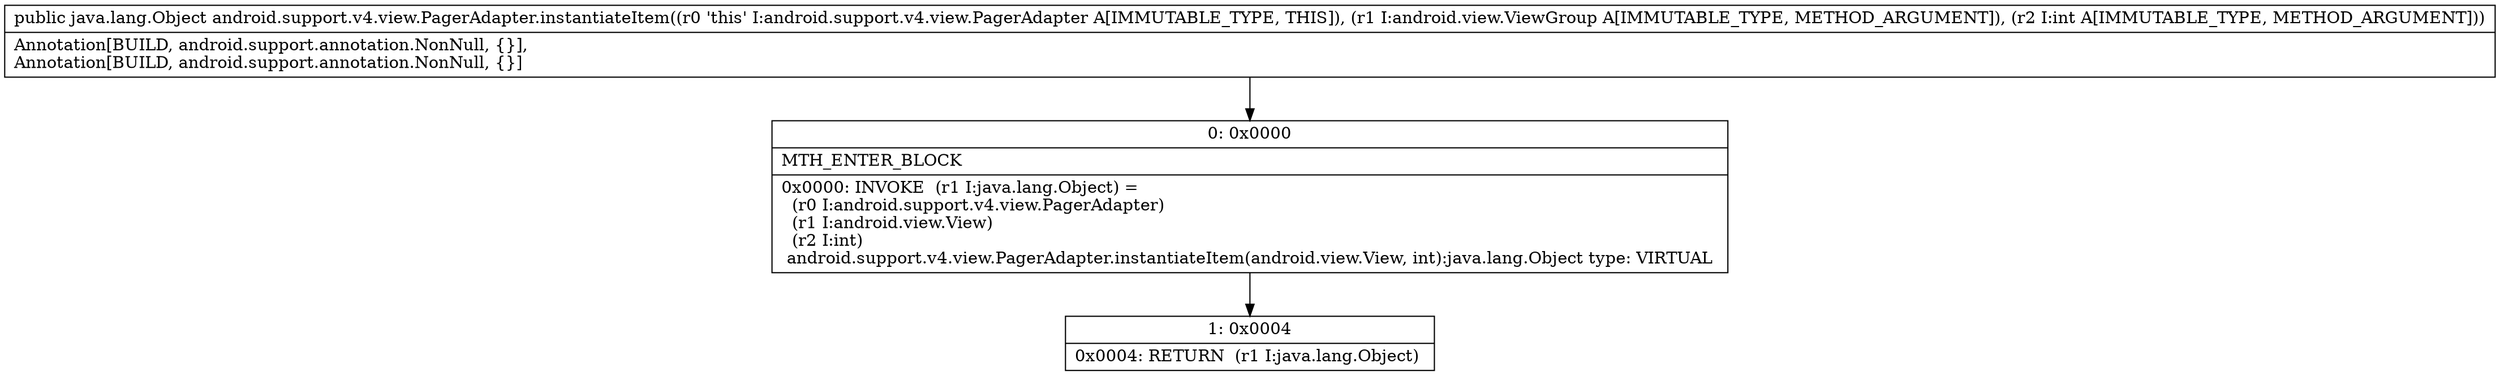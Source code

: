 digraph "CFG forandroid.support.v4.view.PagerAdapter.instantiateItem(Landroid\/view\/ViewGroup;I)Ljava\/lang\/Object;" {
Node_0 [shape=record,label="{0\:\ 0x0000|MTH_ENTER_BLOCK\l|0x0000: INVOKE  (r1 I:java.lang.Object) = \l  (r0 I:android.support.v4.view.PagerAdapter)\l  (r1 I:android.view.View)\l  (r2 I:int)\l android.support.v4.view.PagerAdapter.instantiateItem(android.view.View, int):java.lang.Object type: VIRTUAL \l}"];
Node_1 [shape=record,label="{1\:\ 0x0004|0x0004: RETURN  (r1 I:java.lang.Object) \l}"];
MethodNode[shape=record,label="{public java.lang.Object android.support.v4.view.PagerAdapter.instantiateItem((r0 'this' I:android.support.v4.view.PagerAdapter A[IMMUTABLE_TYPE, THIS]), (r1 I:android.view.ViewGroup A[IMMUTABLE_TYPE, METHOD_ARGUMENT]), (r2 I:int A[IMMUTABLE_TYPE, METHOD_ARGUMENT]))  | Annotation[BUILD, android.support.annotation.NonNull, \{\}], \lAnnotation[BUILD, android.support.annotation.NonNull, \{\}]\l}"];
MethodNode -> Node_0;
Node_0 -> Node_1;
}

